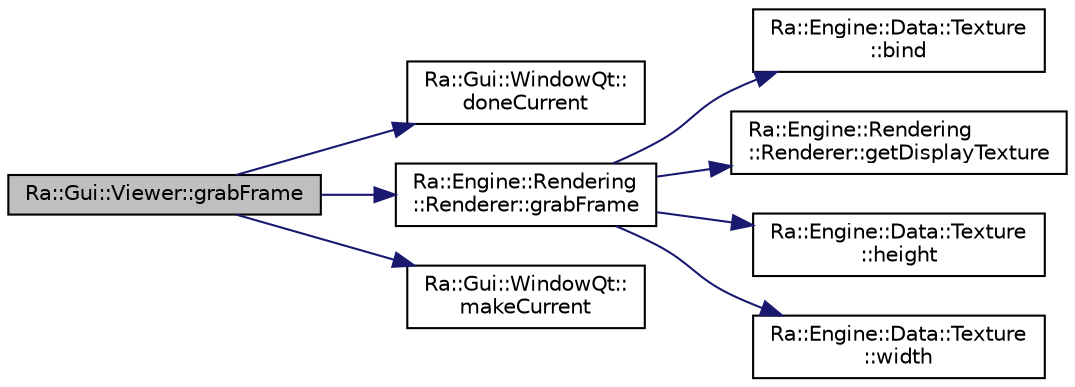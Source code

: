 digraph "Ra::Gui::Viewer::grabFrame"
{
 // INTERACTIVE_SVG=YES
 // LATEX_PDF_SIZE
  edge [fontname="Helvetica",fontsize="10",labelfontname="Helvetica",labelfontsize="10"];
  node [fontname="Helvetica",fontsize="10",shape=record];
  rankdir="LR";
  Node1 [label="Ra::Gui::Viewer::grabFrame",height=0.2,width=0.4,color="black", fillcolor="grey75", style="filled", fontcolor="black",tooltip="Write the current frame as an image. Supports either BMP or PNG file names."];
  Node1 -> Node2 [color="midnightblue",fontsize="10",style="solid",fontname="Helvetica"];
  Node2 [label="Ra::Gui::WindowQt::\ldoneCurrent",height=0.2,width=0.4,color="black", fillcolor="white", style="filled",URL="$classRa_1_1Gui_1_1WindowQt.html#acd31b9e580f049491d13c16ef954d964",tooltip=" "];
  Node1 -> Node3 [color="midnightblue",fontsize="10",style="solid",fontname="Helvetica"];
  Node3 [label="Ra::Engine::Rendering\l::Renderer::grabFrame",height=0.2,width=0.4,color="black", fillcolor="white", style="filled",URL="$classRa_1_1Engine_1_1Rendering_1_1Renderer.html#a91618e8af83863c37d30cc5274ad60c7",tooltip=" "];
  Node3 -> Node4 [color="midnightblue",fontsize="10",style="solid",fontname="Helvetica"];
  Node4 [label="Ra::Engine::Data::Texture\l::bind",height=0.2,width=0.4,color="black", fillcolor="white", style="filled",URL="$classRa_1_1Engine_1_1Data_1_1Texture.html#a04f41cf6b664f77b4077b78b2f566422",tooltip="Bind the texture to enable its use in a shader."];
  Node3 -> Node5 [color="midnightblue",fontsize="10",style="solid",fontname="Helvetica"];
  Node5 [label="Ra::Engine::Rendering\l::Renderer::getDisplayTexture",height=0.2,width=0.4,color="black", fillcolor="white", style="filled",URL="$classRa_1_1Engine_1_1Rendering_1_1Renderer.html#a6d0b36b4cca4646de24d1691d929d6c0",tooltip=" "];
  Node3 -> Node6 [color="midnightblue",fontsize="10",style="solid",fontname="Helvetica"];
  Node6 [label="Ra::Engine::Data::Texture\l::height",height=0.2,width=0.4,color="black", fillcolor="white", style="filled",URL="$classRa_1_1Engine_1_1Data_1_1Texture.html#a581ce6e7e5a42451ffda65d4de48f270",tooltip=" "];
  Node3 -> Node7 [color="midnightblue",fontsize="10",style="solid",fontname="Helvetica"];
  Node7 [label="Ra::Engine::Data::Texture\l::width",height=0.2,width=0.4,color="black", fillcolor="white", style="filled",URL="$classRa_1_1Engine_1_1Data_1_1Texture.html#a84a003d44d99296a324a4855d18b9587",tooltip=" "];
  Node1 -> Node8 [color="midnightblue",fontsize="10",style="solid",fontname="Helvetica"];
  Node8 [label="Ra::Gui::WindowQt::\lmakeCurrent",height=0.2,width=0.4,color="black", fillcolor="white", style="filled",URL="$classRa_1_1Gui_1_1WindowQt.html#a78476baacd2df24a260f604d02c8ddc4",tooltip=" "];
}
